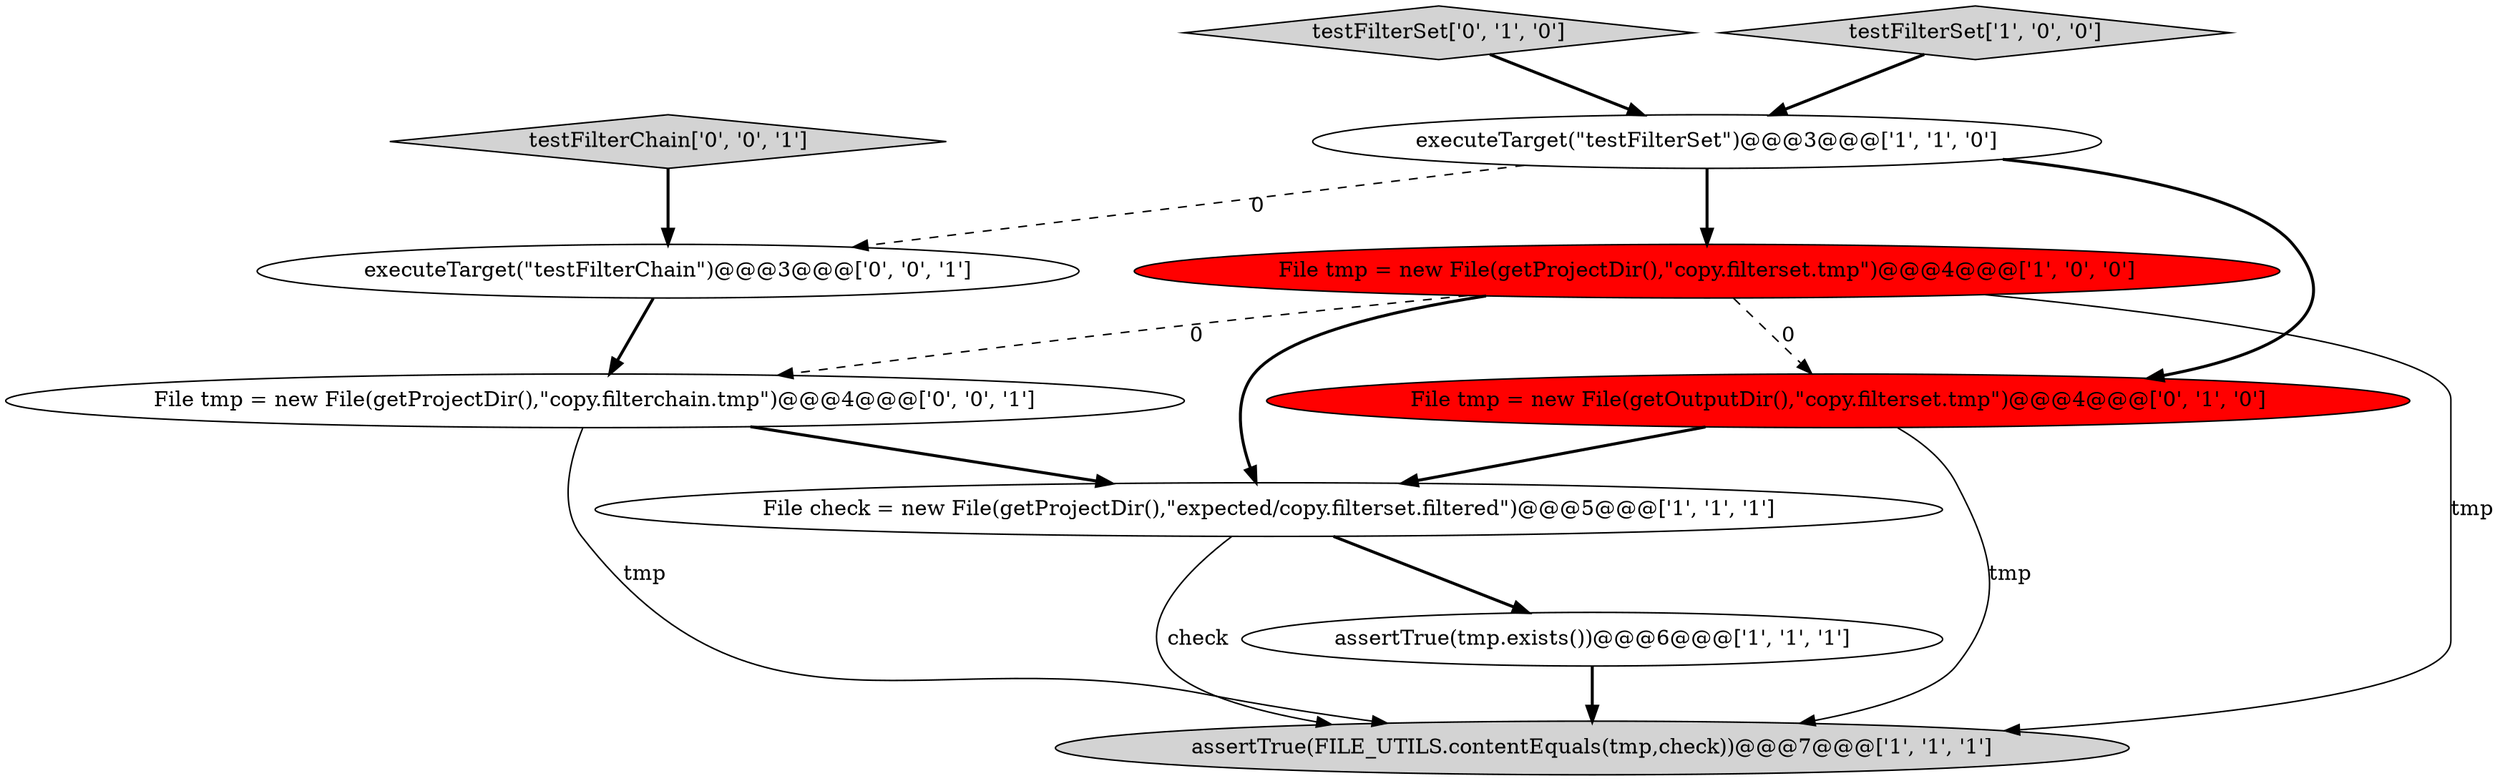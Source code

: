 digraph {
3 [style = filled, label = "executeTarget(\"testFilterSet\")@@@3@@@['1', '1', '0']", fillcolor = white, shape = ellipse image = "AAA0AAABBB1BBB"];
7 [style = filled, label = "File tmp = new File(getOutputDir(),\"copy.filterset.tmp\")@@@4@@@['0', '1', '0']", fillcolor = red, shape = ellipse image = "AAA1AAABBB2BBB"];
6 [style = filled, label = "testFilterSet['0', '1', '0']", fillcolor = lightgray, shape = diamond image = "AAA0AAABBB2BBB"];
0 [style = filled, label = "File tmp = new File(getProjectDir(),\"copy.filterset.tmp\")@@@4@@@['1', '0', '0']", fillcolor = red, shape = ellipse image = "AAA1AAABBB1BBB"];
5 [style = filled, label = "assertTrue(tmp.exists())@@@6@@@['1', '1', '1']", fillcolor = white, shape = ellipse image = "AAA0AAABBB1BBB"];
10 [style = filled, label = "File tmp = new File(getProjectDir(),\"copy.filterchain.tmp\")@@@4@@@['0', '0', '1']", fillcolor = white, shape = ellipse image = "AAA0AAABBB3BBB"];
2 [style = filled, label = "testFilterSet['1', '0', '0']", fillcolor = lightgray, shape = diamond image = "AAA0AAABBB1BBB"];
8 [style = filled, label = "testFilterChain['0', '0', '1']", fillcolor = lightgray, shape = diamond image = "AAA0AAABBB3BBB"];
1 [style = filled, label = "File check = new File(getProjectDir(),\"expected/copy.filterset.filtered\")@@@5@@@['1', '1', '1']", fillcolor = white, shape = ellipse image = "AAA0AAABBB1BBB"];
9 [style = filled, label = "executeTarget(\"testFilterChain\")@@@3@@@['0', '0', '1']", fillcolor = white, shape = ellipse image = "AAA0AAABBB3BBB"];
4 [style = filled, label = "assertTrue(FILE_UTILS.contentEquals(tmp,check))@@@7@@@['1', '1', '1']", fillcolor = lightgray, shape = ellipse image = "AAA0AAABBB1BBB"];
1->5 [style = bold, label=""];
6->3 [style = bold, label=""];
7->4 [style = solid, label="tmp"];
10->4 [style = solid, label="tmp"];
0->4 [style = solid, label="tmp"];
5->4 [style = bold, label=""];
7->1 [style = bold, label=""];
9->10 [style = bold, label=""];
3->7 [style = bold, label=""];
10->1 [style = bold, label=""];
0->7 [style = dashed, label="0"];
3->9 [style = dashed, label="0"];
0->1 [style = bold, label=""];
0->10 [style = dashed, label="0"];
3->0 [style = bold, label=""];
2->3 [style = bold, label=""];
1->4 [style = solid, label="check"];
8->9 [style = bold, label=""];
}
